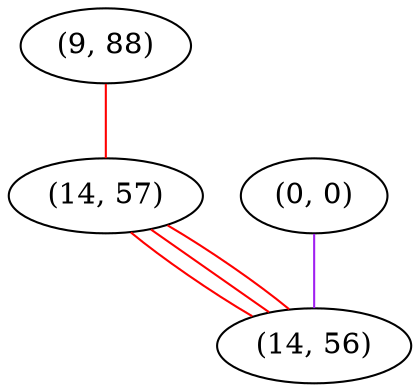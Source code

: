 graph "" {
"(9, 88)";
"(0, 0)";
"(14, 57)";
"(14, 56)";
"(9, 88)" -- "(14, 57)"  [color=red, key=0, weight=1];
"(0, 0)" -- "(14, 56)"  [color=purple, key=0, weight=4];
"(14, 57)" -- "(14, 56)"  [color=red, key=0, weight=1];
"(14, 57)" -- "(14, 56)"  [color=red, key=1, weight=1];
"(14, 57)" -- "(14, 56)"  [color=red, key=2, weight=1];
}
